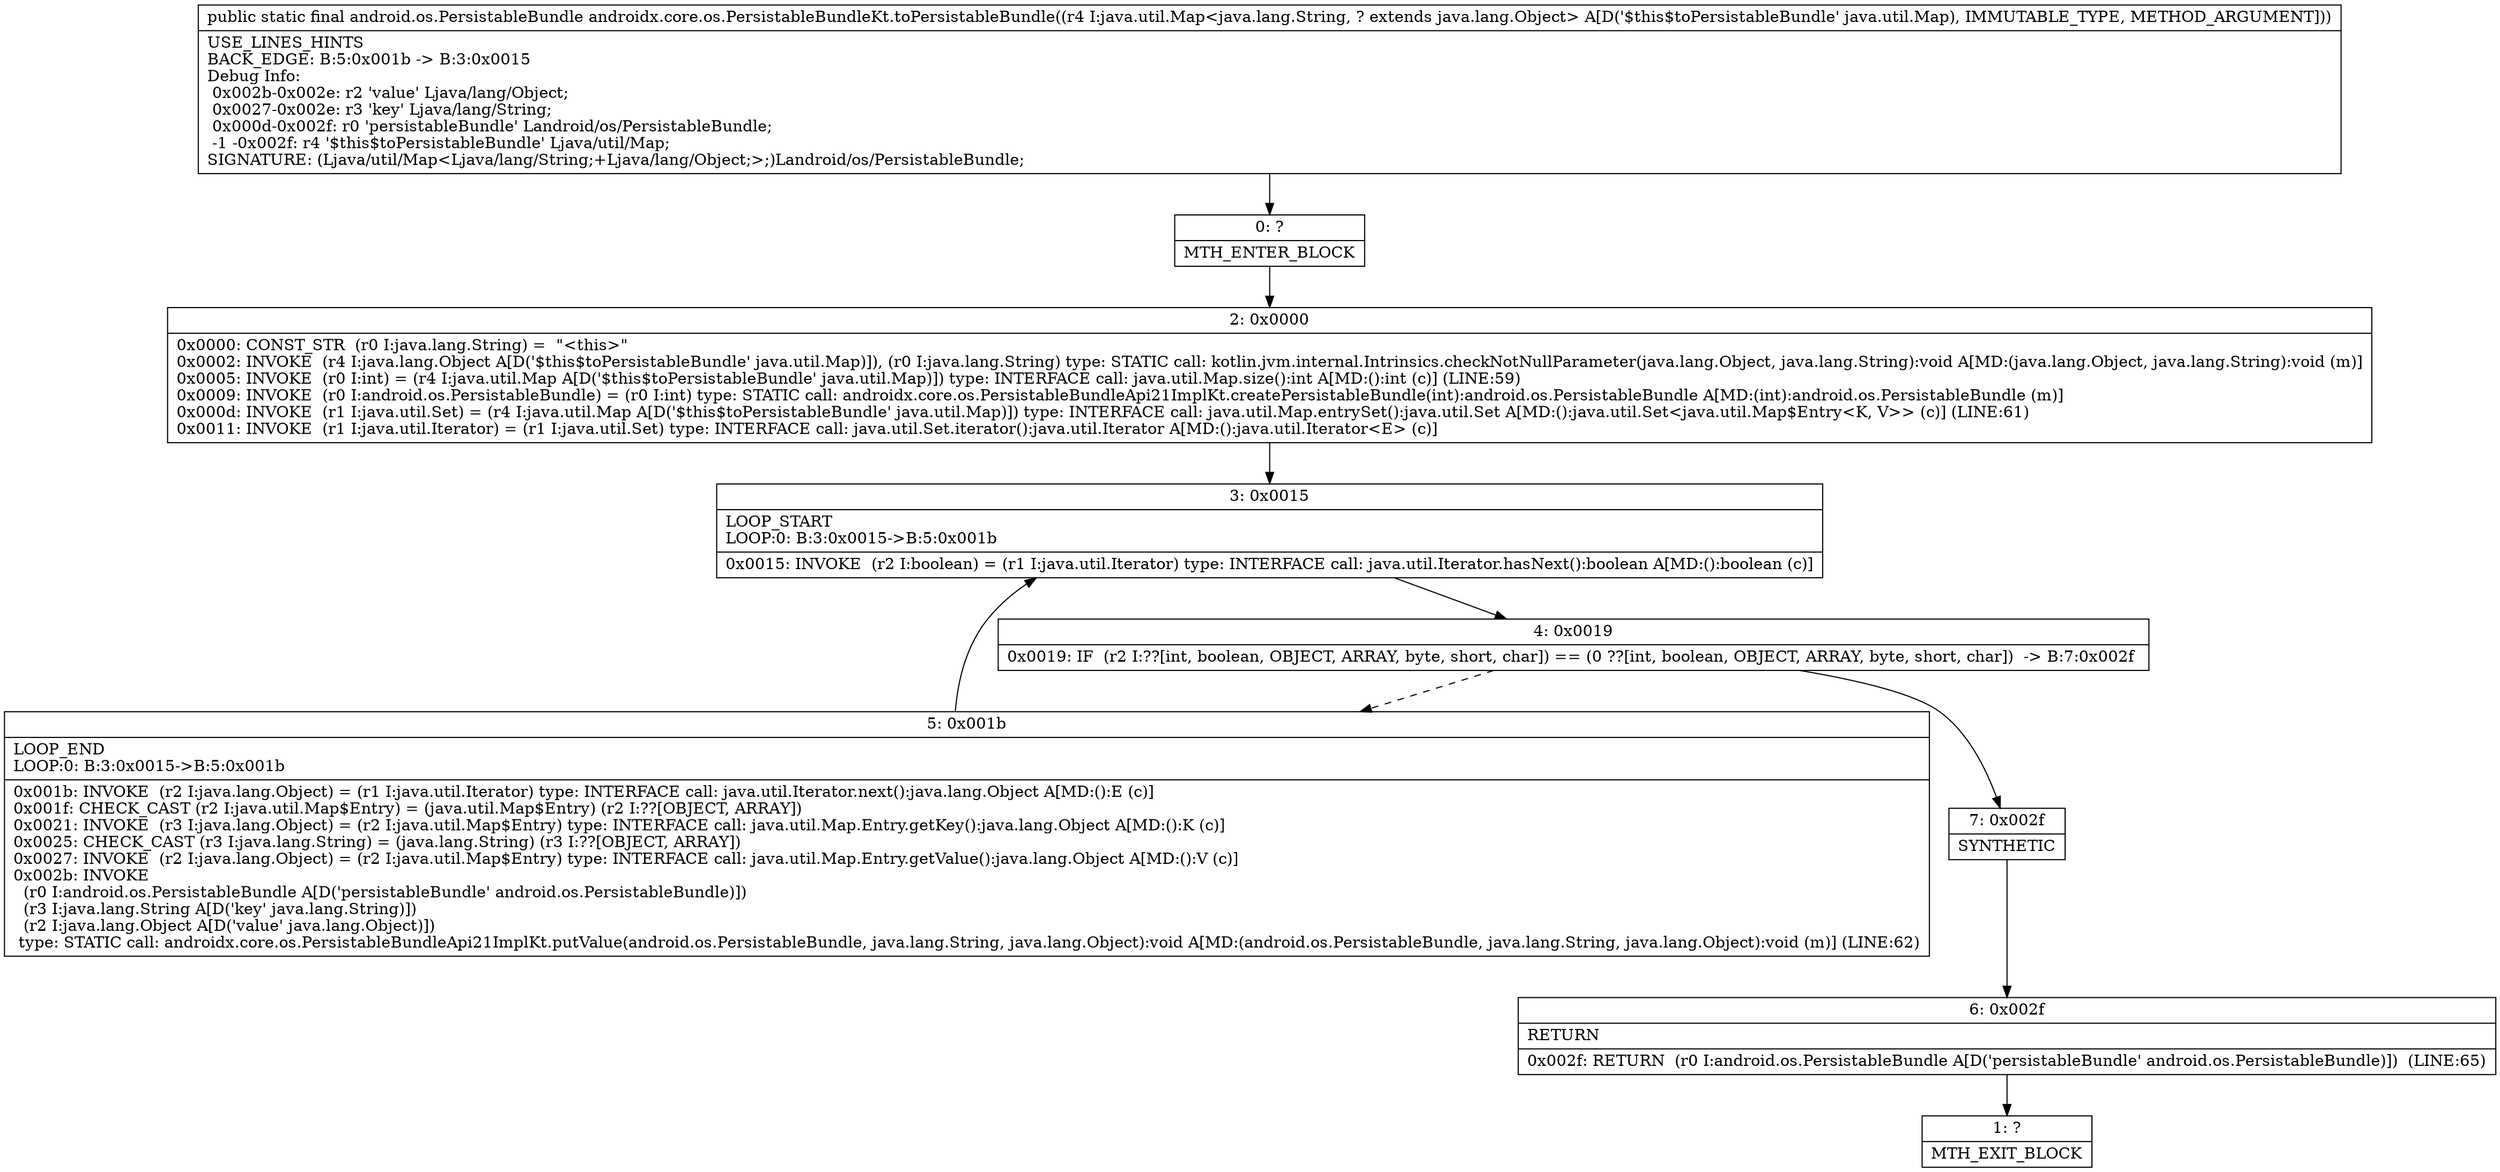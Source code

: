 digraph "CFG forandroidx.core.os.PersistableBundleKt.toPersistableBundle(Ljava\/util\/Map;)Landroid\/os\/PersistableBundle;" {
Node_0 [shape=record,label="{0\:\ ?|MTH_ENTER_BLOCK\l}"];
Node_2 [shape=record,label="{2\:\ 0x0000|0x0000: CONST_STR  (r0 I:java.lang.String) =  \"\<this\>\" \l0x0002: INVOKE  (r4 I:java.lang.Object A[D('$this$toPersistableBundle' java.util.Map)]), (r0 I:java.lang.String) type: STATIC call: kotlin.jvm.internal.Intrinsics.checkNotNullParameter(java.lang.Object, java.lang.String):void A[MD:(java.lang.Object, java.lang.String):void (m)]\l0x0005: INVOKE  (r0 I:int) = (r4 I:java.util.Map A[D('$this$toPersistableBundle' java.util.Map)]) type: INTERFACE call: java.util.Map.size():int A[MD:():int (c)] (LINE:59)\l0x0009: INVOKE  (r0 I:android.os.PersistableBundle) = (r0 I:int) type: STATIC call: androidx.core.os.PersistableBundleApi21ImplKt.createPersistableBundle(int):android.os.PersistableBundle A[MD:(int):android.os.PersistableBundle (m)]\l0x000d: INVOKE  (r1 I:java.util.Set) = (r4 I:java.util.Map A[D('$this$toPersistableBundle' java.util.Map)]) type: INTERFACE call: java.util.Map.entrySet():java.util.Set A[MD:():java.util.Set\<java.util.Map$Entry\<K, V\>\> (c)] (LINE:61)\l0x0011: INVOKE  (r1 I:java.util.Iterator) = (r1 I:java.util.Set) type: INTERFACE call: java.util.Set.iterator():java.util.Iterator A[MD:():java.util.Iterator\<E\> (c)]\l}"];
Node_3 [shape=record,label="{3\:\ 0x0015|LOOP_START\lLOOP:0: B:3:0x0015\-\>B:5:0x001b\l|0x0015: INVOKE  (r2 I:boolean) = (r1 I:java.util.Iterator) type: INTERFACE call: java.util.Iterator.hasNext():boolean A[MD:():boolean (c)]\l}"];
Node_4 [shape=record,label="{4\:\ 0x0019|0x0019: IF  (r2 I:??[int, boolean, OBJECT, ARRAY, byte, short, char]) == (0 ??[int, boolean, OBJECT, ARRAY, byte, short, char])  \-\> B:7:0x002f \l}"];
Node_5 [shape=record,label="{5\:\ 0x001b|LOOP_END\lLOOP:0: B:3:0x0015\-\>B:5:0x001b\l|0x001b: INVOKE  (r2 I:java.lang.Object) = (r1 I:java.util.Iterator) type: INTERFACE call: java.util.Iterator.next():java.lang.Object A[MD:():E (c)]\l0x001f: CHECK_CAST (r2 I:java.util.Map$Entry) = (java.util.Map$Entry) (r2 I:??[OBJECT, ARRAY]) \l0x0021: INVOKE  (r3 I:java.lang.Object) = (r2 I:java.util.Map$Entry) type: INTERFACE call: java.util.Map.Entry.getKey():java.lang.Object A[MD:():K (c)]\l0x0025: CHECK_CAST (r3 I:java.lang.String) = (java.lang.String) (r3 I:??[OBJECT, ARRAY]) \l0x0027: INVOKE  (r2 I:java.lang.Object) = (r2 I:java.util.Map$Entry) type: INTERFACE call: java.util.Map.Entry.getValue():java.lang.Object A[MD:():V (c)]\l0x002b: INVOKE  \l  (r0 I:android.os.PersistableBundle A[D('persistableBundle' android.os.PersistableBundle)])\l  (r3 I:java.lang.String A[D('key' java.lang.String)])\l  (r2 I:java.lang.Object A[D('value' java.lang.Object)])\l type: STATIC call: androidx.core.os.PersistableBundleApi21ImplKt.putValue(android.os.PersistableBundle, java.lang.String, java.lang.Object):void A[MD:(android.os.PersistableBundle, java.lang.String, java.lang.Object):void (m)] (LINE:62)\l}"];
Node_7 [shape=record,label="{7\:\ 0x002f|SYNTHETIC\l}"];
Node_6 [shape=record,label="{6\:\ 0x002f|RETURN\l|0x002f: RETURN  (r0 I:android.os.PersistableBundle A[D('persistableBundle' android.os.PersistableBundle)])  (LINE:65)\l}"];
Node_1 [shape=record,label="{1\:\ ?|MTH_EXIT_BLOCK\l}"];
MethodNode[shape=record,label="{public static final android.os.PersistableBundle androidx.core.os.PersistableBundleKt.toPersistableBundle((r4 I:java.util.Map\<java.lang.String, ? extends java.lang.Object\> A[D('$this$toPersistableBundle' java.util.Map), IMMUTABLE_TYPE, METHOD_ARGUMENT]))  | USE_LINES_HINTS\lBACK_EDGE: B:5:0x001b \-\> B:3:0x0015\lDebug Info:\l  0x002b\-0x002e: r2 'value' Ljava\/lang\/Object;\l  0x0027\-0x002e: r3 'key' Ljava\/lang\/String;\l  0x000d\-0x002f: r0 'persistableBundle' Landroid\/os\/PersistableBundle;\l  \-1 \-0x002f: r4 '$this$toPersistableBundle' Ljava\/util\/Map;\lSIGNATURE: (Ljava\/util\/Map\<Ljava\/lang\/String;+Ljava\/lang\/Object;\>;)Landroid\/os\/PersistableBundle;\l}"];
MethodNode -> Node_0;Node_0 -> Node_2;
Node_2 -> Node_3;
Node_3 -> Node_4;
Node_4 -> Node_5[style=dashed];
Node_4 -> Node_7;
Node_5 -> Node_3;
Node_7 -> Node_6;
Node_6 -> Node_1;
}

